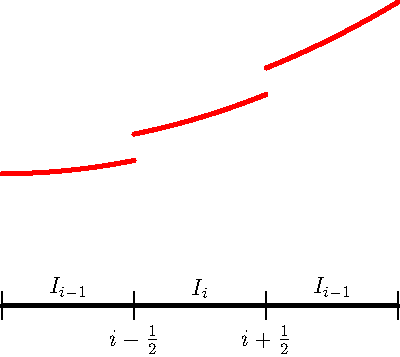 import graph;

size(200,200);

real dx = 1.0;
real dy = 0.1;

pair p1 = (0,0);
pair p2 = (dx,0);
pair p3 = (2*dx,0);
pair p4 = (3*dx,0);

pen thick = linewidth(2);
draw(p1--p4, thick);

draw( (0,-dy)--(0,dy) );
draw( (dx,-dy)--(dx,dy) );
draw( (2*dx,-dy)--(2*dx,dy) );
draw( (3*dx,-dy)--(3*dx,dy) );

label("$i-\frac{1}{2}$", (dx,-dy), S);
label("$i+\frac{1}{2}$", (2*dx,-dy), S);
label("$I_{i-1}$",0.5*(p1+p2), N);
label("$I_{i}$",0.5*(p2+p3), N);
label("$I_{i-1}$",0.5*(p3+p4), N);

real u1(real x) 
{ 
   return 1.0 + 0.1*x*x;
}

real u2(real x) 
{ 
   return 1.2 + 0.1*x*x;
}

real u3(real x) 
{ 
   return 1.4 + 0.1*x*x;
}

pen gp = linewidth(2)+red;
draw(graph(u1,0,dx), gp);
draw(graph(u2,dx,2*dx), gp);
draw(graph(u3,2*dx,3*dx), gp);
